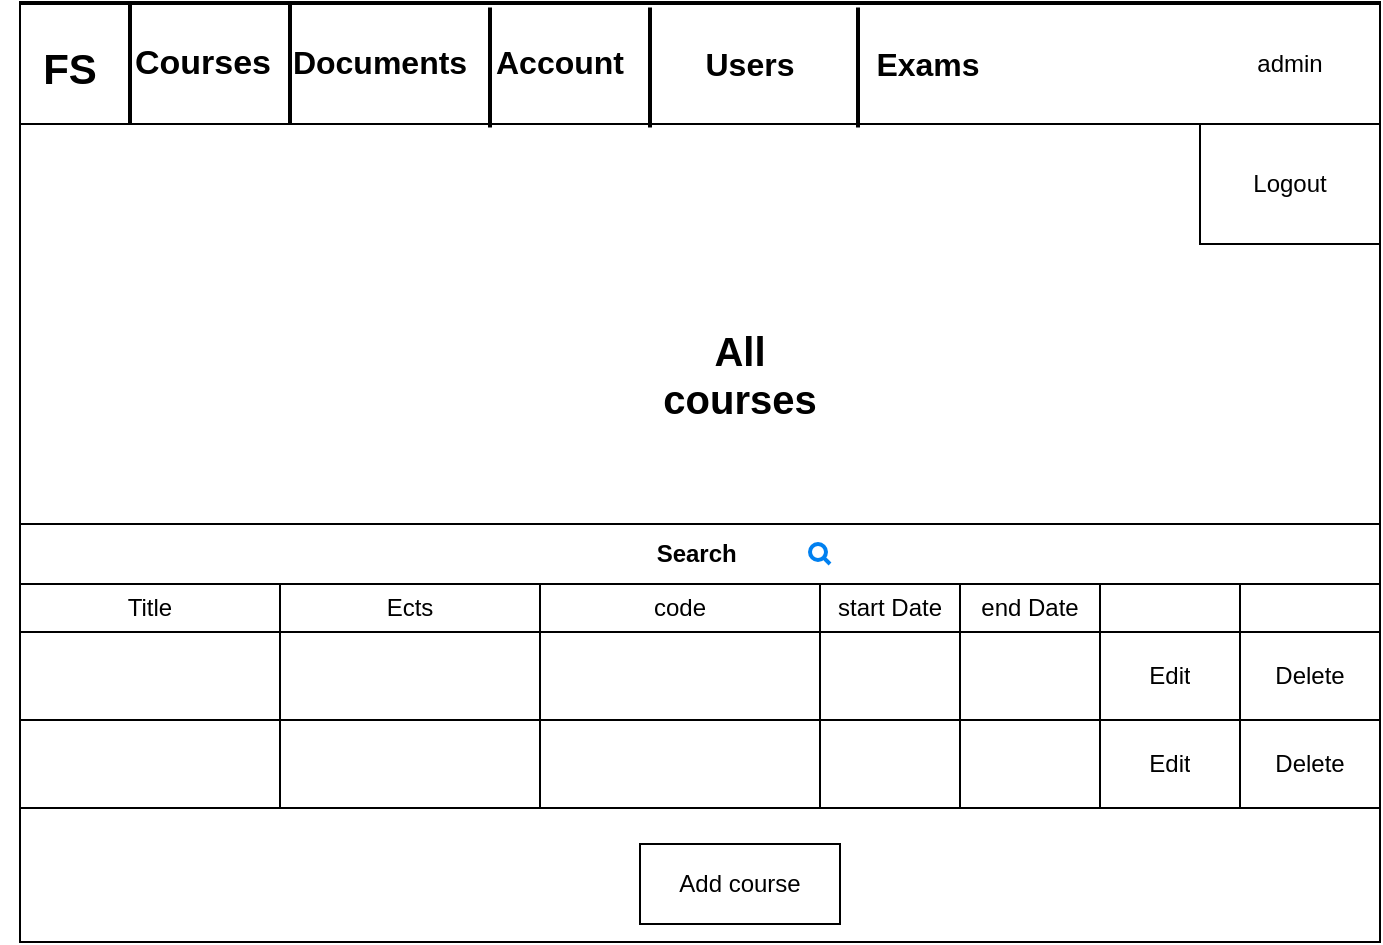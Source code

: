 <mxfile version="14.4.3" type="device"><diagram id="nxXWLV7spvRpHQJKIN8r" name="Page-1"><mxGraphModel dx="1874" dy="2792" grid="1" gridSize="10" guides="1" tooltips="1" connect="1" arrows="1" fold="1" page="1" pageScale="1" pageWidth="850" pageHeight="1100" math="0" shadow="0"><root><mxCell id="0"/><mxCell id="1" parent="0"/><mxCell id="h6Xso9ppB1uQ0Emcw86n-1" value="" style="rounded=0;whiteSpace=wrap;html=1;" vertex="1" parent="1"><mxGeometry x="-750" y="-2130" width="680" height="470" as="geometry"/></mxCell><mxCell id="h6Xso9ppB1uQ0Emcw86n-2" value="" style="rounded=0;whiteSpace=wrap;html=1;" vertex="1" parent="1"><mxGeometry x="-710" y="-2129" width="120" height="60" as="geometry"/></mxCell><mxCell id="h6Xso9ppB1uQ0Emcw86n-3" value="" style="rounded=0;whiteSpace=wrap;html=1;" vertex="1" parent="1"><mxGeometry x="-750" y="-2129" width="680" height="60" as="geometry"/></mxCell><mxCell id="h6Xso9ppB1uQ0Emcw86n-4" value="admin" style="text;html=1;strokeColor=none;fillColor=none;align=center;verticalAlign=middle;whiteSpace=wrap;rounded=0;" vertex="1" parent="1"><mxGeometry x="-135" y="-2109" width="40" height="20" as="geometry"/></mxCell><mxCell id="h6Xso9ppB1uQ0Emcw86n-5" value="&lt;b&gt;&lt;font style=&quot;font-size: 17px&quot;&gt;Courses&lt;/font&gt;&lt;/b&gt;" style="text;html=1;strokeColor=none;fillColor=none;align=center;verticalAlign=middle;whiteSpace=wrap;rounded=0;" vertex="1" parent="1"><mxGeometry x="-680" y="-2110" width="42.5" height="21" as="geometry"/></mxCell><mxCell id="h6Xso9ppB1uQ0Emcw86n-6" value="&lt;b&gt;&lt;font style=&quot;font-size: 16px&quot;&gt;Documents&lt;/font&gt;&lt;/b&gt;" style="text;html=1;strokeColor=none;fillColor=none;align=center;verticalAlign=middle;whiteSpace=wrap;rounded=0;" vertex="1" parent="1"><mxGeometry x="-590" y="-2110" width="40" height="20" as="geometry"/></mxCell><mxCell id="h6Xso9ppB1uQ0Emcw86n-7" value="&lt;b style=&quot;font-size: 16px&quot;&gt;Account&lt;/b&gt;" style="text;html=1;strokeColor=none;fillColor=none;align=center;verticalAlign=middle;whiteSpace=wrap;rounded=0;" vertex="1" parent="1"><mxGeometry x="-500" y="-2110" width="40" height="20" as="geometry"/></mxCell><mxCell id="h6Xso9ppB1uQ0Emcw86n-8" value="" style="verticalLabelPosition=bottom;verticalAlign=top;html=1;shape=mxgraph.basic.rect;fillColor2=none;strokeWidth=1;size=20;indent=5;" vertex="1" parent="1"><mxGeometry x="-160" y="-2069" width="90" height="60" as="geometry"/></mxCell><mxCell id="h6Xso9ppB1uQ0Emcw86n-9" value="&lt;b&gt;&lt;font style=&quot;font-size: 21px&quot;&gt;FS&lt;/font&gt;&lt;/b&gt;" style="text;html=1;strokeColor=none;fillColor=none;align=center;verticalAlign=middle;whiteSpace=wrap;rounded=0;" vertex="1" parent="1"><mxGeometry x="-760" y="-2107" width="70" height="19.5" as="geometry"/></mxCell><mxCell id="h6Xso9ppB1uQ0Emcw86n-10" style="edgeStyle=orthogonalEdgeStyle;rounded=0;orthogonalLoop=1;jettySize=auto;html=1;exitX=0.5;exitY=1;exitDx=0;exitDy=0;" edge="1" parent="1"><mxGeometry relative="1" as="geometry"><mxPoint x="-430" y="-2049" as="sourcePoint"/><mxPoint x="-430" y="-2049" as="targetPoint"/></mxGeometry></mxCell><mxCell id="h6Xso9ppB1uQ0Emcw86n-11" value="Logout" style="text;html=1;strokeColor=none;fillColor=none;align=center;verticalAlign=middle;whiteSpace=wrap;rounded=0;" vertex="1" parent="1"><mxGeometry x="-135" y="-2049" width="40" height="20" as="geometry"/></mxCell><mxCell id="h6Xso9ppB1uQ0Emcw86n-12" value="&lt;b style=&quot;font-size: 16px&quot;&gt;Exams&lt;/b&gt;" style="text;html=1;strokeColor=none;fillColor=none;align=center;verticalAlign=middle;whiteSpace=wrap;rounded=0;" vertex="1" parent="1"><mxGeometry x="-326" y="-2109" width="60" height="20" as="geometry"/></mxCell><mxCell id="h6Xso9ppB1uQ0Emcw86n-13" value="" style="line;strokeWidth=2;direction=south;html=1;" vertex="1" parent="1"><mxGeometry x="-700" y="-2129" width="10" height="60" as="geometry"/></mxCell><mxCell id="h6Xso9ppB1uQ0Emcw86n-14" value="" style="line;strokeWidth=2;direction=south;html=1;" vertex="1" parent="1"><mxGeometry x="-620" y="-2129" width="10" height="60" as="geometry"/></mxCell><mxCell id="h6Xso9ppB1uQ0Emcw86n-15" value="" style="line;strokeWidth=2;direction=south;html=1;" vertex="1" parent="1"><mxGeometry x="-520" y="-2127.25" width="10" height="60" as="geometry"/></mxCell><mxCell id="h6Xso9ppB1uQ0Emcw86n-16" value="" style="line;strokeWidth=2;direction=south;html=1;" vertex="1" parent="1"><mxGeometry x="-440" y="-2127.25" width="10" height="60" as="geometry"/></mxCell><mxCell id="h6Xso9ppB1uQ0Emcw86n-17" value="" style="line;strokeWidth=2;direction=south;html=1;" vertex="1" parent="1"><mxGeometry x="-336" y="-2127.25" width="10" height="60" as="geometry"/></mxCell><mxCell id="h6Xso9ppB1uQ0Emcw86n-18" value="Search&amp;nbsp;" style="shape=table;html=1;whiteSpace=wrap;startSize=30;container=1;collapsible=0;childLayout=tableLayout;fontStyle=1;align=center;direction=east;" vertex="1" parent="1"><mxGeometry x="-750" y="-1869" width="680" height="142" as="geometry"/></mxCell><mxCell id="h6Xso9ppB1uQ0Emcw86n-19" value="" style="shape=partialRectangle;html=1;whiteSpace=wrap;collapsible=0;dropTarget=0;pointerEvents=0;fillColor=none;top=0;left=0;bottom=0;right=0;points=[[0,0.5],[1,0.5]];portConstraint=eastwest;" vertex="1" parent="h6Xso9ppB1uQ0Emcw86n-18"><mxGeometry y="30" width="680" height="24" as="geometry"/></mxCell><mxCell id="h6Xso9ppB1uQ0Emcw86n-20" value="Title" style="shape=partialRectangle;html=1;whiteSpace=wrap;connectable=0;fillColor=none;top=0;left=0;bottom=0;right=0;overflow=hidden;" vertex="1" parent="h6Xso9ppB1uQ0Emcw86n-19"><mxGeometry width="130" height="24" as="geometry"/></mxCell><mxCell id="h6Xso9ppB1uQ0Emcw86n-21" value="Ects" style="shape=partialRectangle;html=1;whiteSpace=wrap;connectable=0;fillColor=none;top=0;left=0;bottom=0;right=0;overflow=hidden;" vertex="1" parent="h6Xso9ppB1uQ0Emcw86n-19"><mxGeometry x="130" width="130" height="24" as="geometry"/></mxCell><mxCell id="h6Xso9ppB1uQ0Emcw86n-22" value="code" style="shape=partialRectangle;html=1;whiteSpace=wrap;connectable=0;fillColor=none;top=0;left=0;bottom=0;right=0;overflow=hidden;" vertex="1" parent="h6Xso9ppB1uQ0Emcw86n-19"><mxGeometry x="260" width="140" height="24" as="geometry"/></mxCell><mxCell id="h6Xso9ppB1uQ0Emcw86n-44" value="start Date" style="shape=partialRectangle;html=1;whiteSpace=wrap;connectable=0;fillColor=none;top=0;left=0;bottom=0;right=0;overflow=hidden;" vertex="1" parent="h6Xso9ppB1uQ0Emcw86n-19"><mxGeometry x="400" width="70" height="24" as="geometry"/></mxCell><mxCell id="h6Xso9ppB1uQ0Emcw86n-41" value="end Date" style="shape=partialRectangle;html=1;whiteSpace=wrap;connectable=0;fillColor=none;top=0;left=0;bottom=0;right=0;overflow=hidden;" vertex="1" parent="h6Xso9ppB1uQ0Emcw86n-19"><mxGeometry x="470" width="70" height="24" as="geometry"/></mxCell><mxCell id="h6Xso9ppB1uQ0Emcw86n-23" style="shape=partialRectangle;html=1;whiteSpace=wrap;connectable=0;fillColor=none;top=0;left=0;bottom=0;right=0;overflow=hidden;" vertex="1" parent="h6Xso9ppB1uQ0Emcw86n-19"><mxGeometry x="540" width="70" height="24" as="geometry"/></mxCell><mxCell id="h6Xso9ppB1uQ0Emcw86n-24" style="shape=partialRectangle;html=1;whiteSpace=wrap;connectable=0;fillColor=none;top=0;left=0;bottom=0;right=0;overflow=hidden;" vertex="1" parent="h6Xso9ppB1uQ0Emcw86n-19"><mxGeometry x="610" width="70" height="24" as="geometry"/></mxCell><mxCell id="h6Xso9ppB1uQ0Emcw86n-25" value="" style="shape=partialRectangle;html=1;whiteSpace=wrap;collapsible=0;dropTarget=0;pointerEvents=0;fillColor=none;top=0;left=0;bottom=0;right=0;points=[[0,0.5],[1,0.5]];portConstraint=eastwest;" vertex="1" parent="h6Xso9ppB1uQ0Emcw86n-18"><mxGeometry y="54" width="680" height="44" as="geometry"/></mxCell><mxCell id="h6Xso9ppB1uQ0Emcw86n-26" value="" style="shape=partialRectangle;html=1;whiteSpace=wrap;connectable=0;fillColor=none;top=0;left=0;bottom=0;right=0;overflow=hidden;" vertex="1" parent="h6Xso9ppB1uQ0Emcw86n-25"><mxGeometry width="130" height="44" as="geometry"/></mxCell><mxCell id="h6Xso9ppB1uQ0Emcw86n-27" value="" style="shape=partialRectangle;html=1;whiteSpace=wrap;connectable=0;fillColor=none;top=0;left=0;bottom=0;right=0;overflow=hidden;" vertex="1" parent="h6Xso9ppB1uQ0Emcw86n-25"><mxGeometry x="130" width="130" height="44" as="geometry"/></mxCell><mxCell id="h6Xso9ppB1uQ0Emcw86n-28" value="" style="shape=partialRectangle;html=1;whiteSpace=wrap;connectable=0;fillColor=none;top=0;left=0;bottom=0;right=0;overflow=hidden;" vertex="1" parent="h6Xso9ppB1uQ0Emcw86n-25"><mxGeometry x="260" width="140" height="44" as="geometry"/></mxCell><mxCell id="h6Xso9ppB1uQ0Emcw86n-45" style="shape=partialRectangle;html=1;whiteSpace=wrap;connectable=0;fillColor=none;top=0;left=0;bottom=0;right=0;overflow=hidden;" vertex="1" parent="h6Xso9ppB1uQ0Emcw86n-25"><mxGeometry x="400" width="70" height="44" as="geometry"/></mxCell><mxCell id="h6Xso9ppB1uQ0Emcw86n-42" style="shape=partialRectangle;html=1;whiteSpace=wrap;connectable=0;fillColor=none;top=0;left=0;bottom=0;right=0;overflow=hidden;" vertex="1" parent="h6Xso9ppB1uQ0Emcw86n-25"><mxGeometry x="470" width="70" height="44" as="geometry"/></mxCell><mxCell id="h6Xso9ppB1uQ0Emcw86n-29" value="Edit" style="shape=partialRectangle;html=1;whiteSpace=wrap;connectable=0;fillColor=none;top=0;left=0;bottom=0;right=0;overflow=hidden;" vertex="1" parent="h6Xso9ppB1uQ0Emcw86n-25"><mxGeometry x="540" width="70" height="44" as="geometry"/></mxCell><mxCell id="h6Xso9ppB1uQ0Emcw86n-30" value="Delete" style="shape=partialRectangle;html=1;whiteSpace=wrap;connectable=0;fillColor=none;top=0;left=0;bottom=0;right=0;overflow=hidden;" vertex="1" parent="h6Xso9ppB1uQ0Emcw86n-25"><mxGeometry x="610" width="70" height="44" as="geometry"/></mxCell><mxCell id="h6Xso9ppB1uQ0Emcw86n-31" value="" style="shape=partialRectangle;html=1;whiteSpace=wrap;collapsible=0;dropTarget=0;pointerEvents=0;fillColor=none;top=0;left=0;bottom=0;right=0;points=[[0,0.5],[1,0.5]];portConstraint=eastwest;" vertex="1" parent="h6Xso9ppB1uQ0Emcw86n-18"><mxGeometry y="98" width="680" height="44" as="geometry"/></mxCell><mxCell id="h6Xso9ppB1uQ0Emcw86n-32" value="" style="shape=partialRectangle;html=1;whiteSpace=wrap;connectable=0;fillColor=none;top=0;left=0;bottom=0;right=0;overflow=hidden;" vertex="1" parent="h6Xso9ppB1uQ0Emcw86n-31"><mxGeometry width="130" height="44" as="geometry"/></mxCell><mxCell id="h6Xso9ppB1uQ0Emcw86n-33" value="" style="shape=partialRectangle;html=1;whiteSpace=wrap;connectable=0;fillColor=none;top=0;left=0;bottom=0;right=0;overflow=hidden;" vertex="1" parent="h6Xso9ppB1uQ0Emcw86n-31"><mxGeometry x="130" width="130" height="44" as="geometry"/></mxCell><mxCell id="h6Xso9ppB1uQ0Emcw86n-34" value="" style="shape=partialRectangle;html=1;whiteSpace=wrap;connectable=0;fillColor=none;top=0;left=0;bottom=0;right=0;overflow=hidden;" vertex="1" parent="h6Xso9ppB1uQ0Emcw86n-31"><mxGeometry x="260" width="140" height="44" as="geometry"/></mxCell><mxCell id="h6Xso9ppB1uQ0Emcw86n-46" style="shape=partialRectangle;html=1;whiteSpace=wrap;connectable=0;fillColor=none;top=0;left=0;bottom=0;right=0;overflow=hidden;" vertex="1" parent="h6Xso9ppB1uQ0Emcw86n-31"><mxGeometry x="400" width="70" height="44" as="geometry"/></mxCell><mxCell id="h6Xso9ppB1uQ0Emcw86n-43" style="shape=partialRectangle;html=1;whiteSpace=wrap;connectable=0;fillColor=none;top=0;left=0;bottom=0;right=0;overflow=hidden;" vertex="1" parent="h6Xso9ppB1uQ0Emcw86n-31"><mxGeometry x="470" width="70" height="44" as="geometry"/></mxCell><mxCell id="h6Xso9ppB1uQ0Emcw86n-35" value="Edit" style="shape=partialRectangle;html=1;whiteSpace=wrap;connectable=0;fillColor=none;top=0;left=0;bottom=0;right=0;overflow=hidden;" vertex="1" parent="h6Xso9ppB1uQ0Emcw86n-31"><mxGeometry x="540" width="70" height="44" as="geometry"/></mxCell><mxCell id="h6Xso9ppB1uQ0Emcw86n-36" value="Delete" style="shape=partialRectangle;html=1;whiteSpace=wrap;connectable=0;fillColor=none;top=0;left=0;bottom=0;right=0;overflow=hidden;" vertex="1" parent="h6Xso9ppB1uQ0Emcw86n-31"><mxGeometry x="610" width="70" height="44" as="geometry"/></mxCell><mxCell id="h6Xso9ppB1uQ0Emcw86n-37" value="&lt;font style=&quot;font-size: 20px&quot;&gt;&lt;b&gt;All courses&lt;/b&gt;&lt;/font&gt;" style="text;html=1;strokeColor=none;fillColor=none;align=center;verticalAlign=middle;whiteSpace=wrap;rounded=0;" vertex="1" parent="1"><mxGeometry x="-435" y="-1979" width="90" height="70" as="geometry"/></mxCell><mxCell id="h6Xso9ppB1uQ0Emcw86n-38" value="Add course" style="whiteSpace=wrap;html=1;align=center;" vertex="1" parent="1"><mxGeometry x="-440" y="-1709" width="100" height="40" as="geometry"/></mxCell><mxCell id="h6Xso9ppB1uQ0Emcw86n-39" value="" style="html=1;verticalLabelPosition=bottom;align=center;labelBackgroundColor=#ffffff;verticalAlign=top;strokeWidth=2;strokeColor=#0080F0;shadow=0;dashed=0;shape=mxgraph.ios7.icons.looking_glass;" vertex="1" parent="1"><mxGeometry x="-355" y="-1859" width="10" height="10" as="geometry"/></mxCell><mxCell id="h6Xso9ppB1uQ0Emcw86n-40" value="&lt;b style=&quot;font-size: 16px&quot;&gt;Users&lt;/b&gt;" style="text;html=1;strokeColor=none;fillColor=none;align=center;verticalAlign=middle;whiteSpace=wrap;rounded=0;" vertex="1" parent="1"><mxGeometry x="-415" y="-2109" width="60" height="20" as="geometry"/></mxCell></root></mxGraphModel></diagram></mxfile>